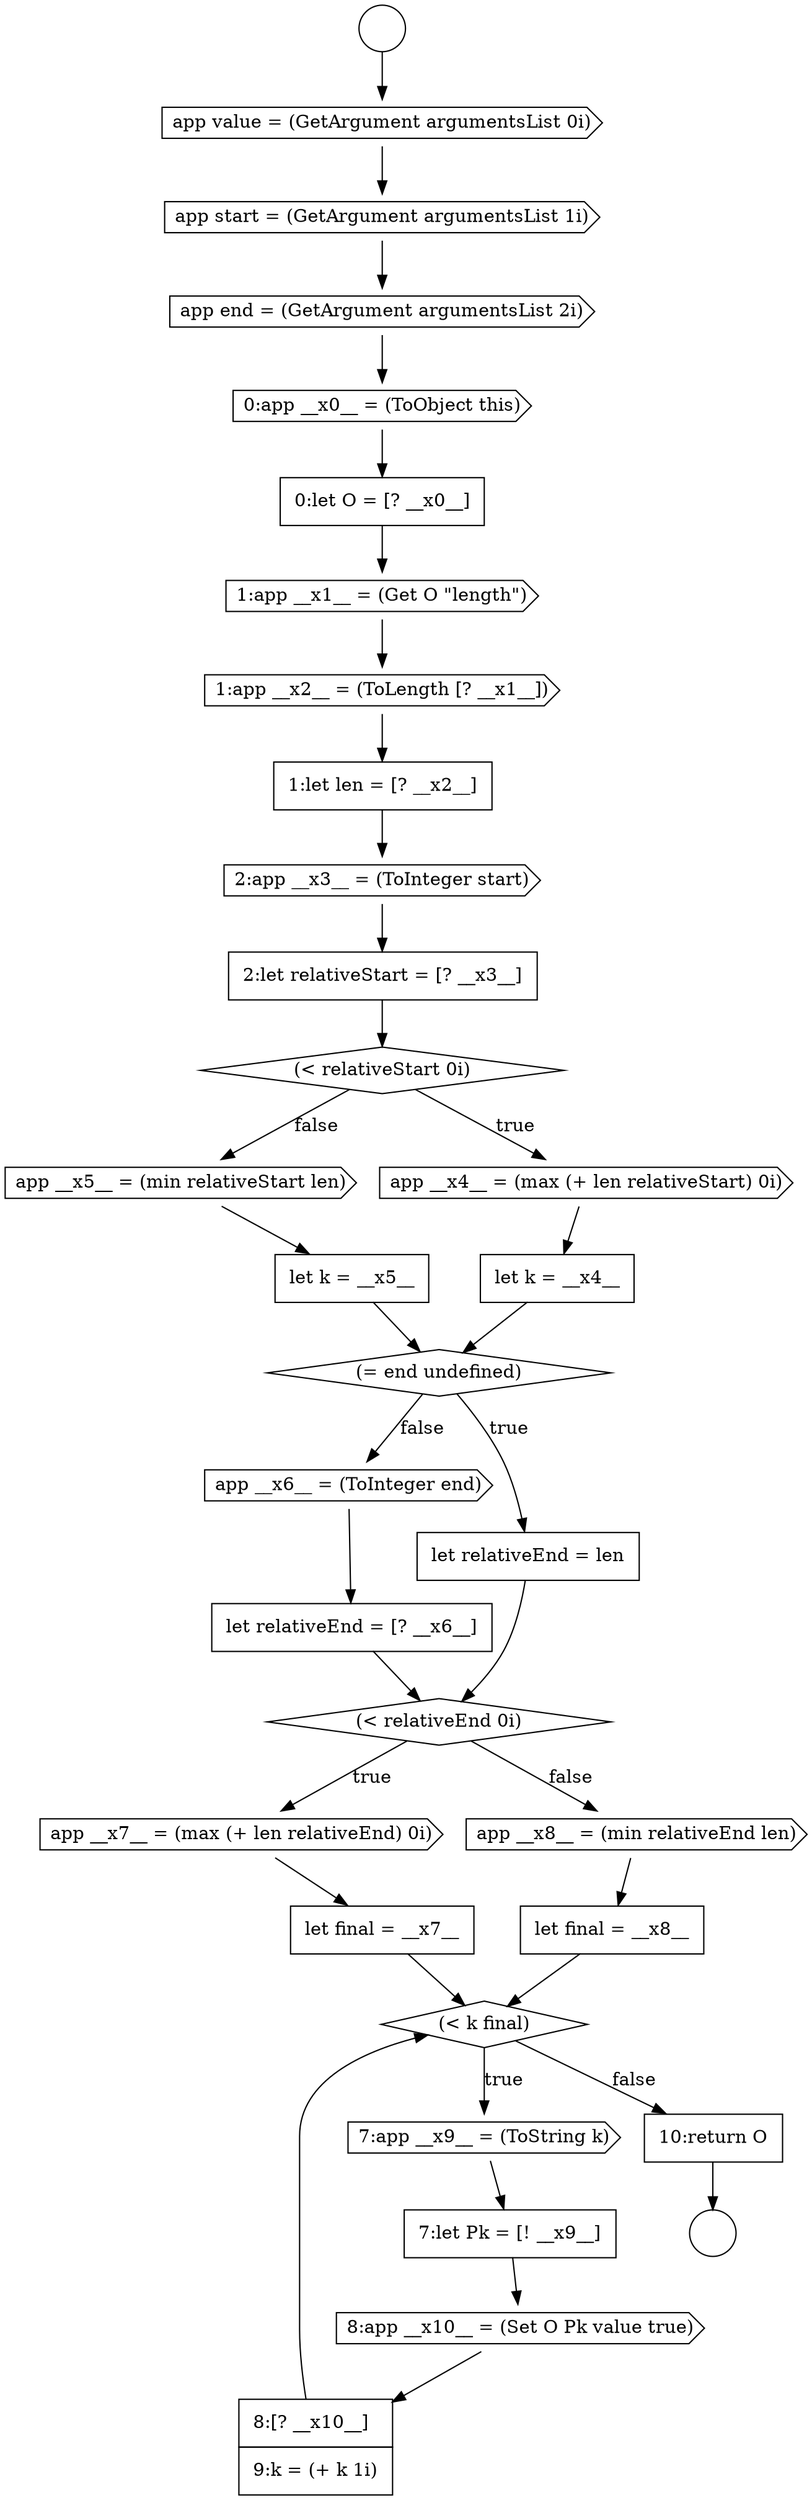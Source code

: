 digraph {
  node13424 [shape=none, margin=0, label=<<font color="black">
    <table border="0" cellborder="1" cellspacing="0" cellpadding="10">
      <tr><td align="left">let final = __x8__</td></tr>
    </table>
  </font>> color="black" fillcolor="white" style=filled]
  node13429 [shape=none, margin=0, label=<<font color="black">
    <table border="0" cellborder="1" cellspacing="0" cellpadding="10">
      <tr><td align="left">8:[? __x10__]</td></tr>
      <tr><td align="left">9:k = (+ k 1i)</td></tr>
    </table>
  </font>> color="black" fillcolor="white" style=filled]
  node13420 [shape=diamond, label=<<font color="black">(&lt; relativeEnd 0i)</font>> color="black" fillcolor="white" style=filled]
  node13411 [shape=diamond, label=<<font color="black">(&lt; relativeStart 0i)</font>> color="black" fillcolor="white" style=filled]
  node13415 [shape=none, margin=0, label=<<font color="black">
    <table border="0" cellborder="1" cellspacing="0" cellpadding="10">
      <tr><td align="left">let k = __x5__</td></tr>
    </table>
  </font>> color="black" fillcolor="white" style=filled]
  node13419 [shape=none, margin=0, label=<<font color="black">
    <table border="0" cellborder="1" cellspacing="0" cellpadding="10">
      <tr><td align="left">let relativeEnd = [? __x6__]</td></tr>
    </table>
  </font>> color="black" fillcolor="white" style=filled]
  node13407 [shape=cds, label=<<font color="black">1:app __x2__ = (ToLength [? __x1__])</font>> color="black" fillcolor="white" style=filled]
  node13418 [shape=cds, label=<<font color="black">app __x6__ = (ToInteger end)</font>> color="black" fillcolor="white" style=filled]
  node13416 [shape=diamond, label=<<font color="black">(= end undefined)</font>> color="black" fillcolor="white" style=filled]
  node13399 [shape=circle label=" " color="black" fillcolor="white" style=filled]
  node13403 [shape=cds, label=<<font color="black">app end = (GetArgument argumentsList 2i)</font>> color="black" fillcolor="white" style=filled]
  node13421 [shape=cds, label=<<font color="black">app __x7__ = (max (+ len relativeEnd) 0i)</font>> color="black" fillcolor="white" style=filled]
  node13428 [shape=cds, label=<<font color="black">8:app __x10__ = (Set O Pk value true)</font>> color="black" fillcolor="white" style=filled]
  node13413 [shape=none, margin=0, label=<<font color="black">
    <table border="0" cellborder="1" cellspacing="0" cellpadding="10">
      <tr><td align="left">let k = __x4__</td></tr>
    </table>
  </font>> color="black" fillcolor="white" style=filled]
  node13400 [shape=circle label=" " color="black" fillcolor="white" style=filled]
  node13402 [shape=cds, label=<<font color="black">app start = (GetArgument argumentsList 1i)</font>> color="black" fillcolor="white" style=filled]
  node13410 [shape=none, margin=0, label=<<font color="black">
    <table border="0" cellborder="1" cellspacing="0" cellpadding="10">
      <tr><td align="left">2:let relativeStart = [? __x3__]</td></tr>
    </table>
  </font>> color="black" fillcolor="white" style=filled]
  node13405 [shape=none, margin=0, label=<<font color="black">
    <table border="0" cellborder="1" cellspacing="0" cellpadding="10">
      <tr><td align="left">0:let O = [? __x0__]</td></tr>
    </table>
  </font>> color="black" fillcolor="white" style=filled]
  node13425 [shape=diamond, label=<<font color="black">(&lt; k final)</font>> color="black" fillcolor="white" style=filled]
  node13414 [shape=cds, label=<<font color="black">app __x5__ = (min relativeStart len)</font>> color="black" fillcolor="white" style=filled]
  node13408 [shape=none, margin=0, label=<<font color="black">
    <table border="0" cellborder="1" cellspacing="0" cellpadding="10">
      <tr><td align="left">1:let len = [? __x2__]</td></tr>
    </table>
  </font>> color="black" fillcolor="white" style=filled]
  node13426 [shape=cds, label=<<font color="black">7:app __x9__ = (ToString k)</font>> color="black" fillcolor="white" style=filled]
  node13423 [shape=cds, label=<<font color="black">app __x8__ = (min relativeEnd len)</font>> color="black" fillcolor="white" style=filled]
  node13401 [shape=cds, label=<<font color="black">app value = (GetArgument argumentsList 0i)</font>> color="black" fillcolor="white" style=filled]
  node13430 [shape=none, margin=0, label=<<font color="black">
    <table border="0" cellborder="1" cellspacing="0" cellpadding="10">
      <tr><td align="left">10:return O</td></tr>
    </table>
  </font>> color="black" fillcolor="white" style=filled]
  node13404 [shape=cds, label=<<font color="black">0:app __x0__ = (ToObject this)</font>> color="black" fillcolor="white" style=filled]
  node13417 [shape=none, margin=0, label=<<font color="black">
    <table border="0" cellborder="1" cellspacing="0" cellpadding="10">
      <tr><td align="left">let relativeEnd = len</td></tr>
    </table>
  </font>> color="black" fillcolor="white" style=filled]
  node13422 [shape=none, margin=0, label=<<font color="black">
    <table border="0" cellborder="1" cellspacing="0" cellpadding="10">
      <tr><td align="left">let final = __x7__</td></tr>
    </table>
  </font>> color="black" fillcolor="white" style=filled]
  node13427 [shape=none, margin=0, label=<<font color="black">
    <table border="0" cellborder="1" cellspacing="0" cellpadding="10">
      <tr><td align="left">7:let Pk = [! __x9__]</td></tr>
    </table>
  </font>> color="black" fillcolor="white" style=filled]
  node13412 [shape=cds, label=<<font color="black">app __x4__ = (max (+ len relativeStart) 0i)</font>> color="black" fillcolor="white" style=filled]
  node13406 [shape=cds, label=<<font color="black">1:app __x1__ = (Get O &quot;length&quot;)</font>> color="black" fillcolor="white" style=filled]
  node13409 [shape=cds, label=<<font color="black">2:app __x3__ = (ToInteger start)</font>> color="black" fillcolor="white" style=filled]
  node13425 -> node13426 [label=<<font color="black">true</font>> color="black"]
  node13425 -> node13430 [label=<<font color="black">false</font>> color="black"]
  node13417 -> node13420 [ color="black"]
  node13408 -> node13409 [ color="black"]
  node13419 -> node13420 [ color="black"]
  node13401 -> node13402 [ color="black"]
  node13416 -> node13417 [label=<<font color="black">true</font>> color="black"]
  node13416 -> node13418 [label=<<font color="black">false</font>> color="black"]
  node13405 -> node13406 [ color="black"]
  node13421 -> node13422 [ color="black"]
  node13418 -> node13419 [ color="black"]
  node13415 -> node13416 [ color="black"]
  node13412 -> node13413 [ color="black"]
  node13424 -> node13425 [ color="black"]
  node13407 -> node13408 [ color="black"]
  node13420 -> node13421 [label=<<font color="black">true</font>> color="black"]
  node13420 -> node13423 [label=<<font color="black">false</font>> color="black"]
  node13422 -> node13425 [ color="black"]
  node13410 -> node13411 [ color="black"]
  node13428 -> node13429 [ color="black"]
  node13403 -> node13404 [ color="black"]
  node13423 -> node13424 [ color="black"]
  node13430 -> node13400 [ color="black"]
  node13402 -> node13403 [ color="black"]
  node13404 -> node13405 [ color="black"]
  node13413 -> node13416 [ color="black"]
  node13429 -> node13425 [ color="black"]
  node13426 -> node13427 [ color="black"]
  node13411 -> node13412 [label=<<font color="black">true</font>> color="black"]
  node13411 -> node13414 [label=<<font color="black">false</font>> color="black"]
  node13414 -> node13415 [ color="black"]
  node13406 -> node13407 [ color="black"]
  node13427 -> node13428 [ color="black"]
  node13399 -> node13401 [ color="black"]
  node13409 -> node13410 [ color="black"]
}
